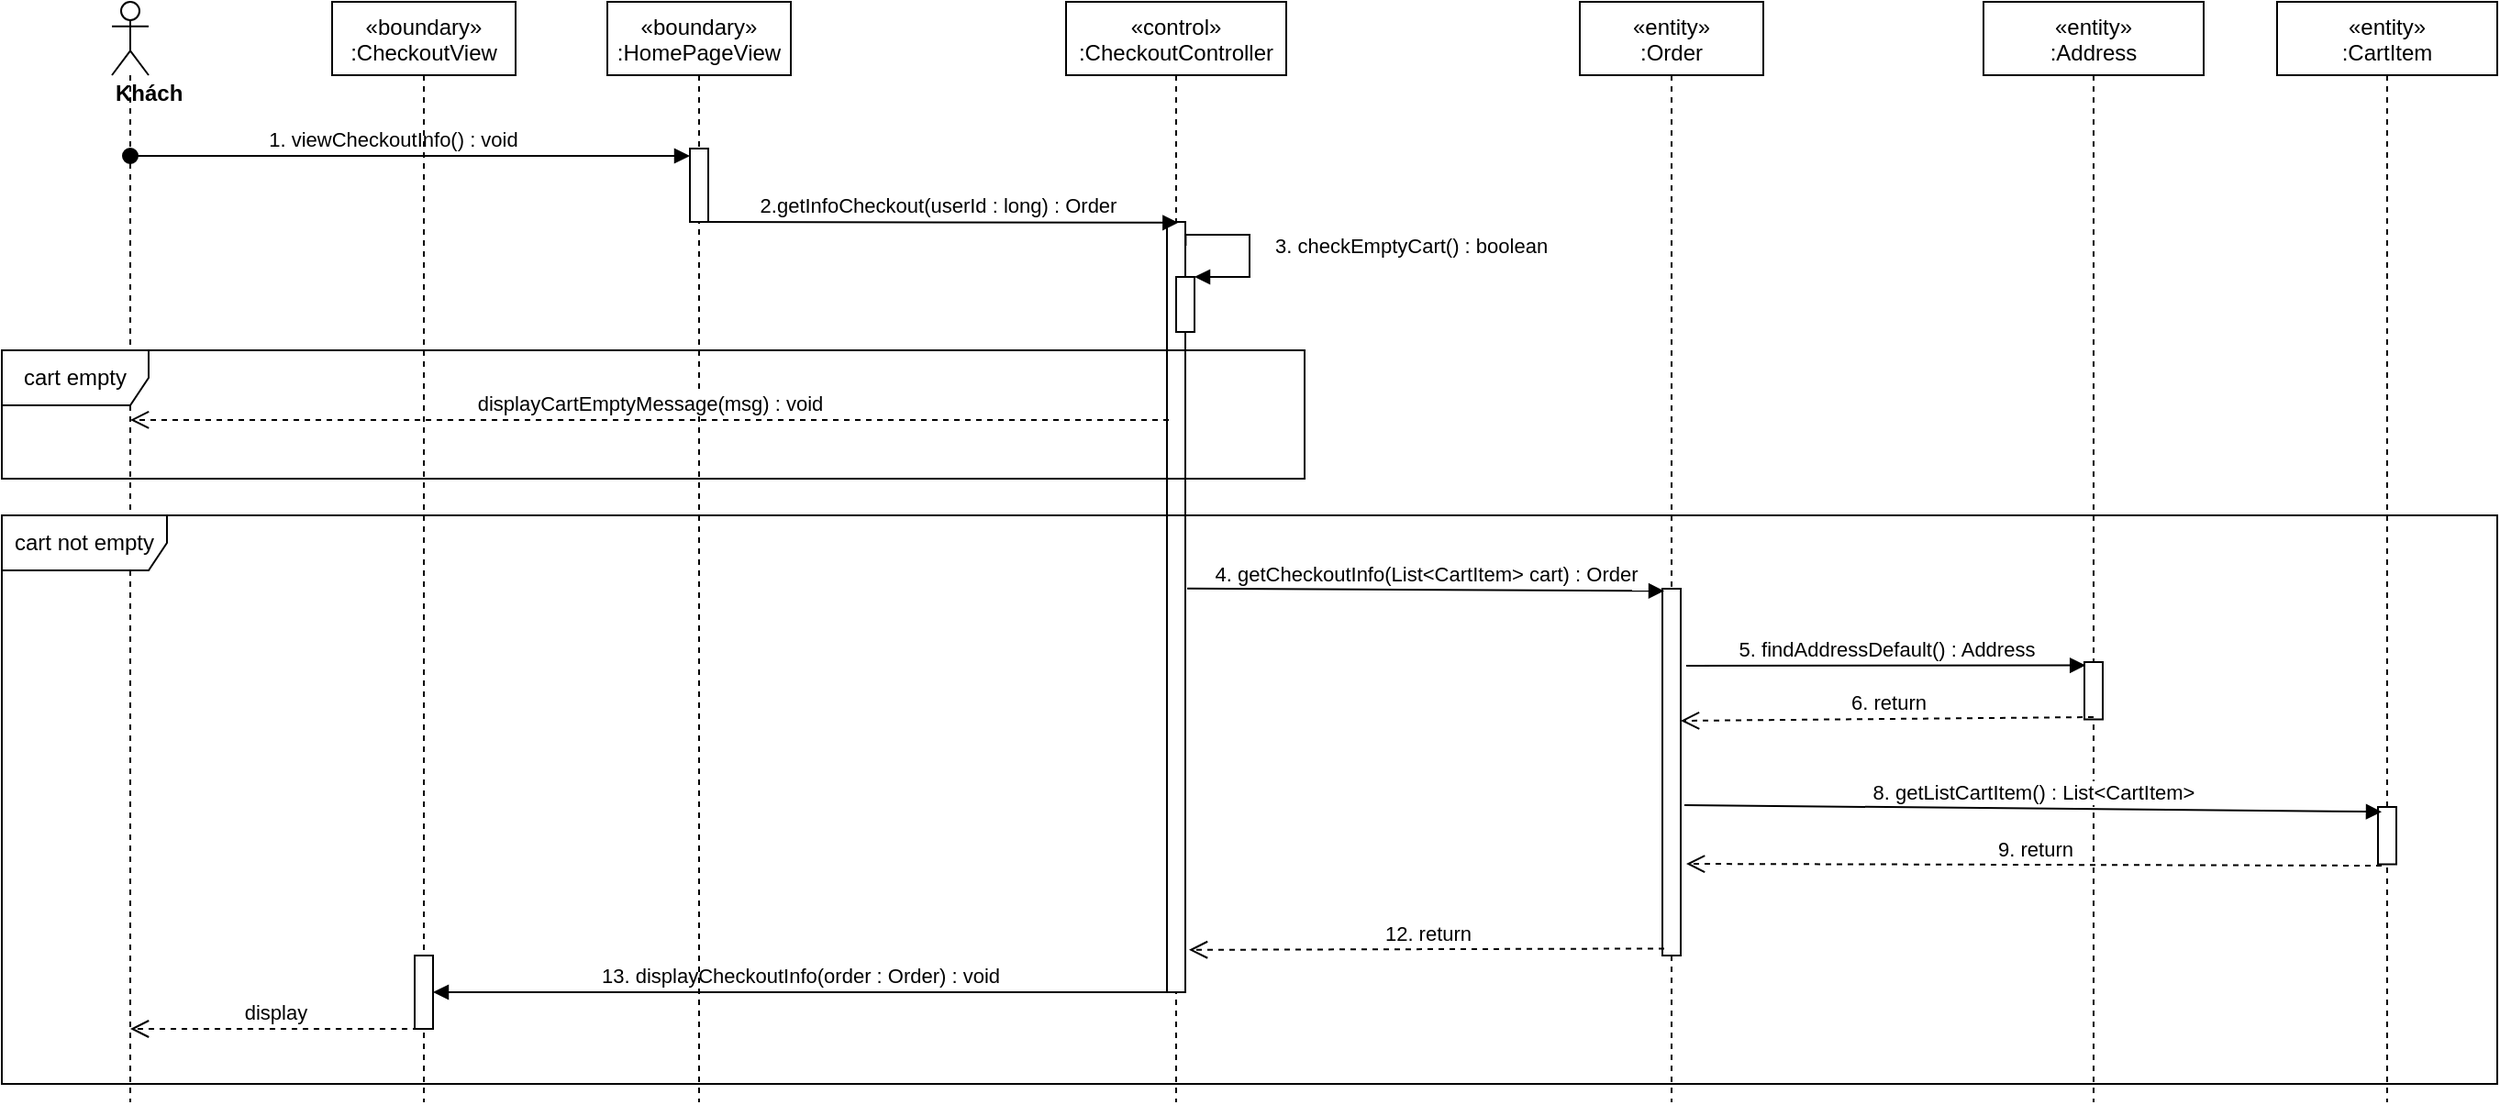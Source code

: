 <mxfile version="14.7.6" type="device"><diagram id="kgpKYQtTHZ0yAKxKKP6v" name="Page-1"><mxGraphModel dx="868" dy="425" grid="1" gridSize="10" guides="1" tooltips="1" connect="1" arrows="1" fold="1" page="1" pageScale="1" pageWidth="850" pageHeight="1100" math="0" shadow="0"><root><mxCell id="0"/><mxCell id="1" parent="0"/><mxCell id="h1iUDNOuoRidIBb9Z1Jj-4" value="«control»&#10;:CheckoutController" style="shape=umlLifeline;perimeter=lifelinePerimeter;container=1;collapsible=0;recursiveResize=0;rounded=0;shadow=0;strokeWidth=1;" parent="1" vertex="1"><mxGeometry x="640" y="80" width="120" height="600" as="geometry"/></mxCell><mxCell id="h1iUDNOuoRidIBb9Z1Jj-5" value="" style="points=[];perimeter=orthogonalPerimeter;rounded=0;shadow=0;strokeWidth=1;" parent="h1iUDNOuoRidIBb9Z1Jj-4" vertex="1"><mxGeometry x="55" y="120" width="10" height="420" as="geometry"/></mxCell><mxCell id="h1iUDNOuoRidIBb9Z1Jj-21" value="" style="html=1;points=[];perimeter=orthogonalPerimeter;" parent="h1iUDNOuoRidIBb9Z1Jj-4" vertex="1"><mxGeometry x="60" y="150" width="10" height="30" as="geometry"/></mxCell><mxCell id="h1iUDNOuoRidIBb9Z1Jj-22" value="3. checkEmptyCart() : boolean" style="edgeStyle=orthogonalEdgeStyle;html=1;align=left;spacingLeft=2;endArrow=block;rounded=0;entryX=1;entryY=0;exitX=1.02;exitY=0.031;exitDx=0;exitDy=0;exitPerimeter=0;" parent="h1iUDNOuoRidIBb9Z1Jj-4" source="h1iUDNOuoRidIBb9Z1Jj-5" target="h1iUDNOuoRidIBb9Z1Jj-21" edge="1"><mxGeometry x="0.005" y="10" relative="1" as="geometry"><mxPoint x="70" y="190" as="sourcePoint"/><Array as="points"><mxPoint x="100" y="127"/><mxPoint x="100" y="150"/></Array><mxPoint as="offset"/></mxGeometry></mxCell><mxCell id="h1iUDNOuoRidIBb9Z1Jj-6" value="&lt;div&gt;&lt;b&gt;Khách&lt;/b&gt;&lt;/div&gt;" style="shape=umlLifeline;participant=umlActor;perimeter=lifelinePerimeter;whiteSpace=wrap;html=1;container=1;collapsible=0;recursiveResize=0;verticalAlign=top;spacingTop=36;outlineConnect=0;align=left;" parent="1" vertex="1"><mxGeometry x="120" y="80" width="20" height="600" as="geometry"/></mxCell><mxCell id="h1iUDNOuoRidIBb9Z1Jj-7" value="1. viewCheckoutInfo() : void" style="verticalAlign=bottom;startArrow=oval;endArrow=block;startSize=8;shadow=0;strokeWidth=1;entryX=0;entryY=0.1;entryDx=0;entryDy=0;entryPerimeter=0;" parent="1" source="h1iUDNOuoRidIBb9Z1Jj-6" target="qpwKRsSHn40wgu-qvmrS-2" edge="1"><mxGeometry x="-0.06" relative="1" as="geometry"><mxPoint x="100" y="170" as="sourcePoint"/><mxPoint as="offset"/><mxPoint x="270" y="169" as="targetPoint"/></mxGeometry></mxCell><mxCell id="h1iUDNOuoRidIBb9Z1Jj-8" value="«entity»&#10;:Order" style="shape=umlLifeline;perimeter=lifelinePerimeter;container=1;collapsible=0;recursiveResize=0;rounded=0;shadow=0;strokeWidth=1;" parent="1" vertex="1"><mxGeometry x="920" y="80" width="100" height="600" as="geometry"/></mxCell><mxCell id="h1iUDNOuoRidIBb9Z1Jj-9" value="" style="points=[];perimeter=orthogonalPerimeter;rounded=0;shadow=0;strokeWidth=1;" parent="h1iUDNOuoRidIBb9Z1Jj-8" vertex="1"><mxGeometry x="45" y="320" width="10" height="200" as="geometry"/></mxCell><mxCell id="h1iUDNOuoRidIBb9Z1Jj-10" value="2.getInfoCheckout(userId : long) : Order" style="html=1;verticalAlign=bottom;endArrow=block;entryX=0.617;entryY=0.001;entryDx=0;entryDy=0;entryPerimeter=0;exitX=0.5;exitY=1;exitDx=0;exitDy=0;exitPerimeter=0;" parent="1" source="qpwKRsSHn40wgu-qvmrS-2" target="h1iUDNOuoRidIBb9Z1Jj-5" edge="1"><mxGeometry width="80" relative="1" as="geometry"><mxPoint x="460" y="200" as="sourcePoint"/><mxPoint x="500" y="210" as="targetPoint"/></mxGeometry></mxCell><mxCell id="h1iUDNOuoRidIBb9Z1Jj-12" value="«entity»&#10;:Address" style="shape=umlLifeline;perimeter=lifelinePerimeter;container=1;collapsible=0;recursiveResize=0;rounded=0;shadow=0;strokeWidth=1;" parent="1" vertex="1"><mxGeometry x="1140" y="80" width="120" height="600" as="geometry"/></mxCell><mxCell id="h1iUDNOuoRidIBb9Z1Jj-13" value="" style="points=[];perimeter=orthogonalPerimeter;rounded=0;shadow=0;strokeWidth=1;" parent="h1iUDNOuoRidIBb9Z1Jj-12" vertex="1"><mxGeometry x="55" y="360" width="10" height="31.25" as="geometry"/></mxCell><mxCell id="h1iUDNOuoRidIBb9Z1Jj-17" value="13. displayCheckoutInfo(order : Order) : void" style="verticalAlign=bottom;endArrow=block;shadow=0;strokeWidth=1;exitX=0.1;exitY=1;exitDx=0;exitDy=0;exitPerimeter=0;" parent="1" source="h1iUDNOuoRidIBb9Z1Jj-5" target="h1iUDNOuoRidIBb9Z1Jj-3" edge="1"><mxGeometry relative="1" as="geometry"><mxPoint x="565" y="370" as="sourcePoint"/><mxPoint x="350" y="401" as="targetPoint"/></mxGeometry></mxCell><mxCell id="h1iUDNOuoRidIBb9Z1Jj-26" value="5. findAddressDefault() : Address" style="html=1;verticalAlign=bottom;endArrow=block;rounded=0;entryX=0.06;entryY=0.056;entryDx=0;entryDy=0;entryPerimeter=0;" parent="1" target="h1iUDNOuoRidIBb9Z1Jj-13" edge="1"><mxGeometry width="80" relative="1" as="geometry"><mxPoint x="978" y="442" as="sourcePoint"/><mxPoint x="1090" y="310" as="targetPoint"/></mxGeometry></mxCell><mxCell id="h1iUDNOuoRidIBb9Z1Jj-32" value="12. return" style="html=1;verticalAlign=bottom;endArrow=open;dashed=1;endSize=8;rounded=0;exitX=0.1;exitY=0.981;exitDx=0;exitDy=0;exitPerimeter=0;entryX=1.2;entryY=0.945;entryDx=0;entryDy=0;entryPerimeter=0;" parent="1" source="h1iUDNOuoRidIBb9Z1Jj-9" target="h1iUDNOuoRidIBb9Z1Jj-5" edge="1"><mxGeometry relative="1" as="geometry"><mxPoint x="892" y="570" as="sourcePoint"/><mxPoint x="644" y="570" as="targetPoint"/></mxGeometry></mxCell><mxCell id="ksipVvGbrHsLcqgt4sYg-5" value="«entity»&#10;:CartItem" style="shape=umlLifeline;perimeter=lifelinePerimeter;container=1;collapsible=0;recursiveResize=0;rounded=0;shadow=0;strokeWidth=1;" parent="1" vertex="1"><mxGeometry x="1300" y="80" width="120" height="600" as="geometry"/></mxCell><mxCell id="ksipVvGbrHsLcqgt4sYg-6" value="" style="points=[];perimeter=orthogonalPerimeter;rounded=0;shadow=0;strokeWidth=1;" parent="ksipVvGbrHsLcqgt4sYg-5" vertex="1"><mxGeometry x="55" y="439" width="10" height="31.25" as="geometry"/></mxCell><mxCell id="ksipVvGbrHsLcqgt4sYg-7" value="8. getListCartItem() : List&amp;lt;CartItem&amp;gt;" style="html=1;verticalAlign=bottom;endArrow=block;entryX=0.2;entryY=0.084;entryDx=0;entryDy=0;entryPerimeter=0;exitX=1.2;exitY=0.59;exitDx=0;exitDy=0;exitPerimeter=0;" parent="1" source="h1iUDNOuoRidIBb9Z1Jj-9" target="ksipVvGbrHsLcqgt4sYg-6" edge="1"><mxGeometry width="80" relative="1" as="geometry"><mxPoint x="970" y="330" as="sourcePoint"/><mxPoint x="1050" y="330" as="targetPoint"/></mxGeometry></mxCell><mxCell id="ksipVvGbrHsLcqgt4sYg-8" value="9. return" style="html=1;verticalAlign=bottom;endArrow=open;dashed=1;endSize=8;entryX=1.3;entryY=0.75;entryDx=0;entryDy=0;entryPerimeter=0;exitX=0.2;exitY=1.024;exitDx=0;exitDy=0;exitPerimeter=0;" parent="1" source="ksipVvGbrHsLcqgt4sYg-6" target="h1iUDNOuoRidIBb9Z1Jj-9" edge="1"><mxGeometry relative="1" as="geometry"><mxPoint x="1320" y="460" as="sourcePoint"/><mxPoint x="970" y="430" as="targetPoint"/></mxGeometry></mxCell><mxCell id="qpwKRsSHn40wgu-qvmrS-1" value="«boundary»&#10;:HomePageView" style="shape=umlLifeline;perimeter=lifelinePerimeter;container=1;collapsible=0;recursiveResize=0;rounded=0;shadow=0;strokeWidth=1;" parent="1" vertex="1"><mxGeometry x="390" y="80" width="100" height="600" as="geometry"/></mxCell><mxCell id="qpwKRsSHn40wgu-qvmrS-2" value="" style="points=[];perimeter=orthogonalPerimeter;rounded=0;shadow=0;strokeWidth=1;" parent="qpwKRsSHn40wgu-qvmrS-1" vertex="1"><mxGeometry x="45" y="80" width="10" height="40" as="geometry"/></mxCell><mxCell id="qpwKRsSHn40wgu-qvmrS-4" value="4. getCheckoutInfo(List&amp;lt;CartItem&amp;gt; cart) : Order" style="html=1;verticalAlign=bottom;endArrow=block;entryX=0.1;entryY=0.006;entryDx=0;entryDy=0;entryPerimeter=0;exitX=1.1;exitY=0.476;exitDx=0;exitDy=0;exitPerimeter=0;" parent="1" source="h1iUDNOuoRidIBb9Z1Jj-5" target="h1iUDNOuoRidIBb9Z1Jj-9" edge="1"><mxGeometry width="80" relative="1" as="geometry"><mxPoint x="704" y="332" as="sourcePoint"/><mxPoint x="1090" y="310" as="targetPoint"/></mxGeometry></mxCell><mxCell id="h1iUDNOuoRidIBb9Z1Jj-1" value="«boundary»&#10;:CheckoutView" style="shape=umlLifeline;perimeter=lifelinePerimeter;container=1;collapsible=0;recursiveResize=0;rounded=0;shadow=0;strokeWidth=1;" parent="1" vertex="1"><mxGeometry x="240" y="80" width="100" height="600" as="geometry"/></mxCell><mxCell id="h1iUDNOuoRidIBb9Z1Jj-3" value="" style="html=1;points=[];perimeter=orthogonalPerimeter;" parent="h1iUDNOuoRidIBb9Z1Jj-1" vertex="1"><mxGeometry x="45" y="520" width="10" height="40" as="geometry"/></mxCell><mxCell id="qpwKRsSHn40wgu-qvmrS-5" value="displayCartEmptyMessage(msg) : void" style="html=1;verticalAlign=bottom;endArrow=open;dashed=1;endSize=8;exitX=0.1;exitY=0.257;exitDx=0;exitDy=0;exitPerimeter=0;" parent="1" source="h1iUDNOuoRidIBb9Z1Jj-5" target="h1iUDNOuoRidIBb9Z1Jj-6" edge="1"><mxGeometry relative="1" as="geometry"><mxPoint x="660" y="310" as="sourcePoint"/><mxPoint x="560" y="310" as="targetPoint"/></mxGeometry></mxCell><mxCell id="qpwKRsSHn40wgu-qvmrS-6" value="cart empty" style="shape=umlFrame;whiteSpace=wrap;html=1;width=80;height=30;" parent="1" vertex="1"><mxGeometry x="60" y="270" width="710" height="70" as="geometry"/></mxCell><mxCell id="qpwKRsSHn40wgu-qvmrS-7" value="6. return" style="html=1;verticalAlign=bottom;endArrow=open;dashed=1;endSize=8;exitX=0.5;exitY=0.96;exitDx=0;exitDy=0;exitPerimeter=0;entryX=1;entryY=0.36;entryDx=0;entryDy=0;entryPerimeter=0;" parent="1" source="h1iUDNOuoRidIBb9Z1Jj-13" target="h1iUDNOuoRidIBb9Z1Jj-9" edge="1"><mxGeometry relative="1" as="geometry"><mxPoint x="890" y="510" as="sourcePoint"/><mxPoint x="810" y="510" as="targetPoint"/></mxGeometry></mxCell><mxCell id="qpwKRsSHn40wgu-qvmrS-12" value="display" style="html=1;verticalAlign=bottom;endArrow=open;dashed=1;endSize=8;exitX=0.2;exitY=1;exitDx=0;exitDy=0;exitPerimeter=0;" parent="1" source="h1iUDNOuoRidIBb9Z1Jj-3" target="h1iUDNOuoRidIBb9Z1Jj-6" edge="1"><mxGeometry relative="1" as="geometry"><mxPoint x="560" y="510" as="sourcePoint"/><mxPoint x="480" y="510" as="targetPoint"/></mxGeometry></mxCell><mxCell id="qpwKRsSHn40wgu-qvmrS-13" value="cart not empty" style="shape=umlFrame;whiteSpace=wrap;html=1;width=90;height=30;" parent="1" vertex="1"><mxGeometry x="60" y="360" width="1360" height="310" as="geometry"/></mxCell></root></mxGraphModel></diagram></mxfile>